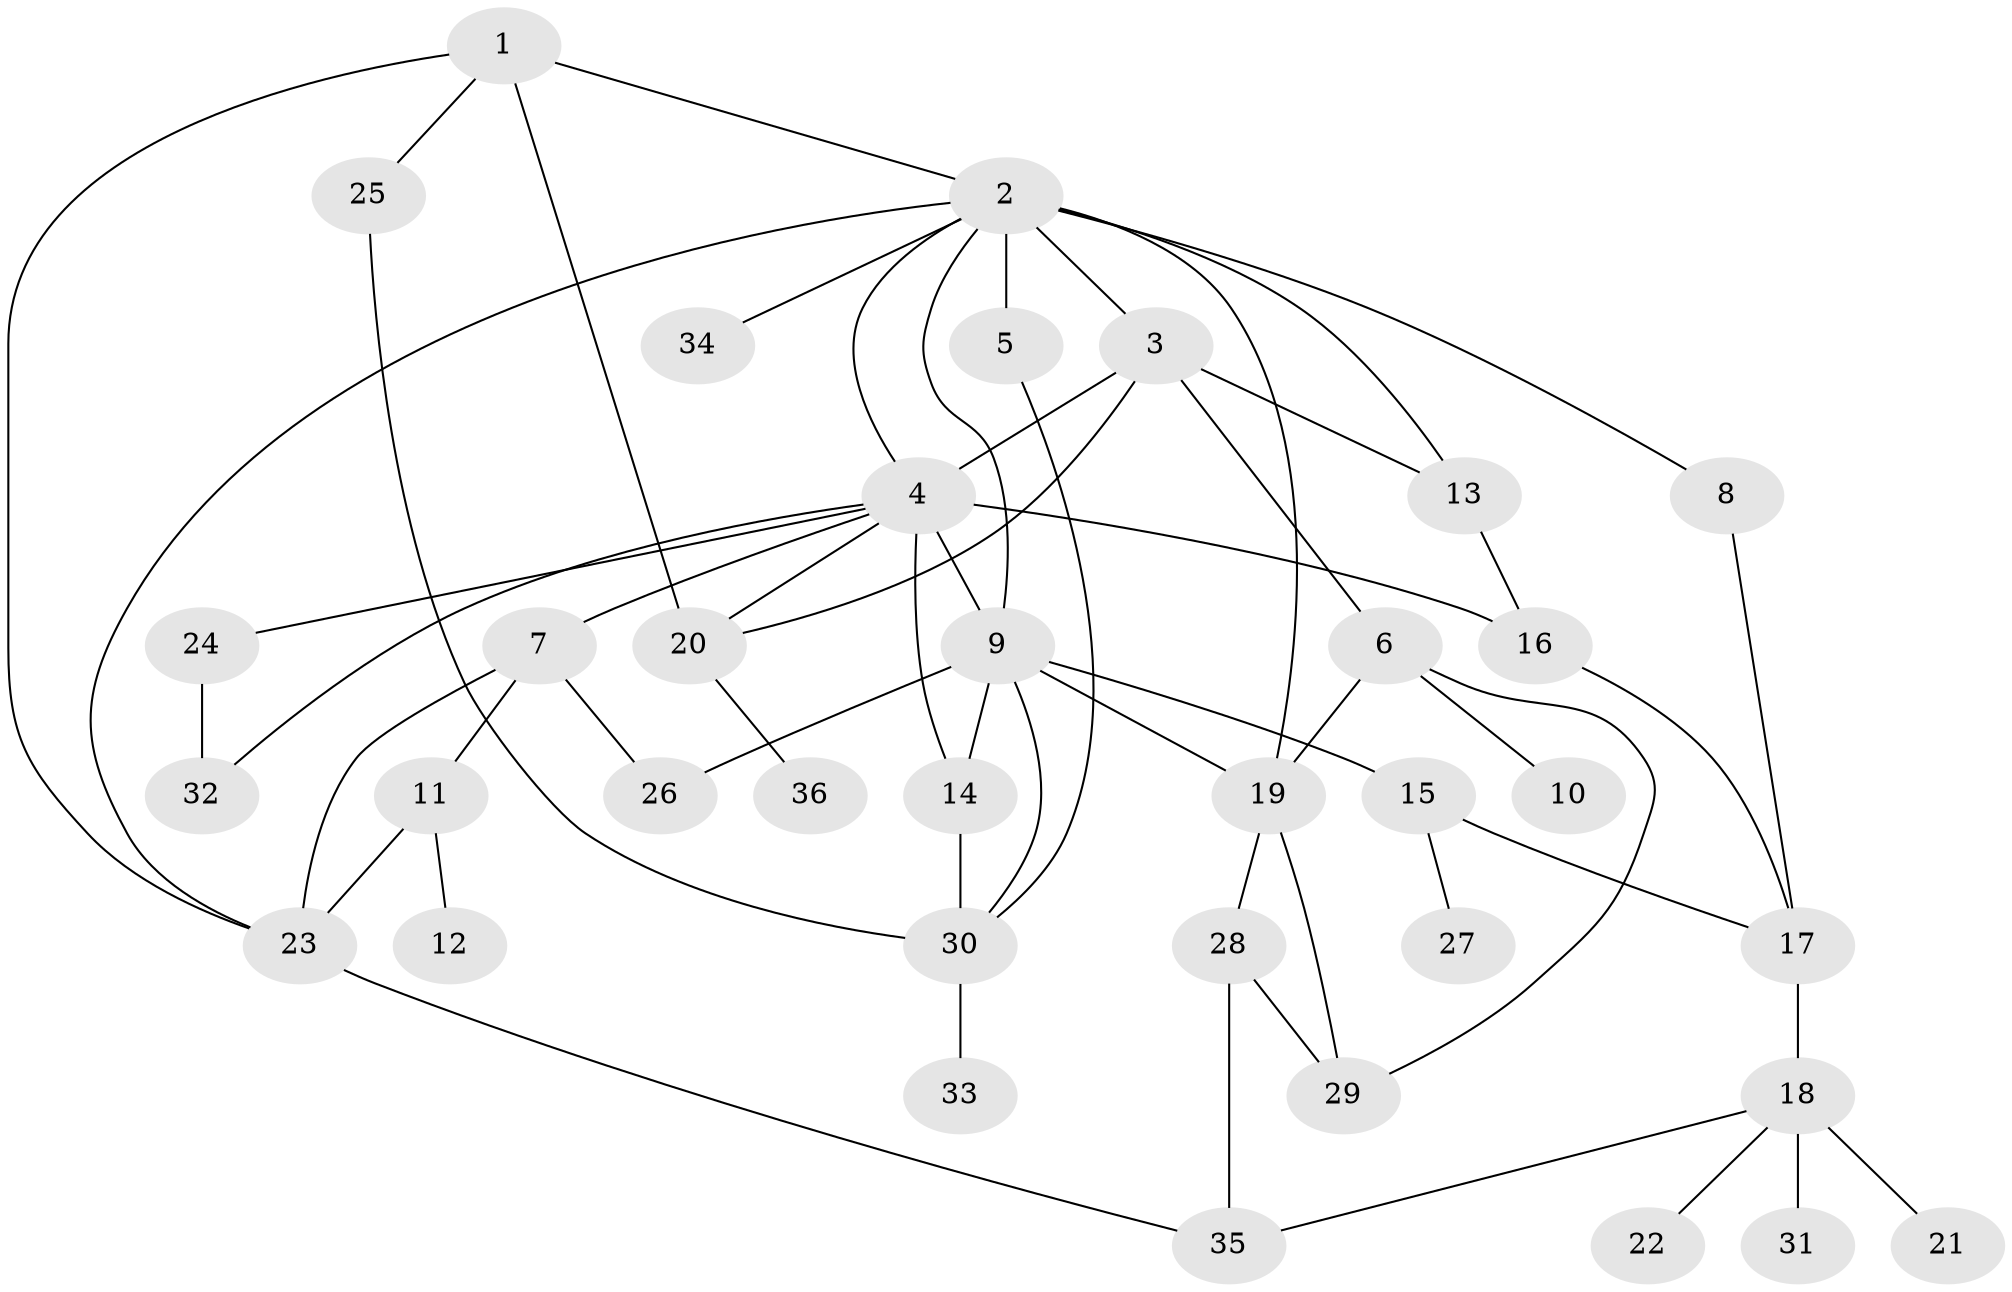 // original degree distribution, {1: 0.5508474576271186, 9: 0.01694915254237288, 15: 0.00847457627118644, 5: 0.03389830508474576, 21: 0.00847457627118644, 2: 0.211864406779661, 7: 0.01694915254237288, 8: 0.00847457627118644, 3: 0.0847457627118644, 11: 0.00847457627118644, 4: 0.025423728813559324, 6: 0.01694915254237288, 10: 0.00847457627118644}
// Generated by graph-tools (version 1.1) at 2025/50/03/04/25 22:50:40]
// undirected, 36 vertices, 58 edges
graph export_dot {
  node [color=gray90,style=filled];
  1;
  2;
  3;
  4;
  5;
  6;
  7;
  8;
  9;
  10;
  11;
  12;
  13;
  14;
  15;
  16;
  17;
  18;
  19;
  20;
  21;
  22;
  23;
  24;
  25;
  26;
  27;
  28;
  29;
  30;
  31;
  32;
  33;
  34;
  35;
  36;
  1 -- 2 [weight=1.0];
  1 -- 20 [weight=5.0];
  1 -- 23 [weight=1.0];
  1 -- 25 [weight=1.0];
  2 -- 3 [weight=1.0];
  2 -- 4 [weight=1.0];
  2 -- 5 [weight=1.0];
  2 -- 8 [weight=1.0];
  2 -- 9 [weight=1.0];
  2 -- 13 [weight=1.0];
  2 -- 19 [weight=2.0];
  2 -- 23 [weight=1.0];
  2 -- 34 [weight=1.0];
  3 -- 4 [weight=11.0];
  3 -- 6 [weight=1.0];
  3 -- 13 [weight=1.0];
  3 -- 20 [weight=1.0];
  4 -- 7 [weight=1.0];
  4 -- 9 [weight=1.0];
  4 -- 14 [weight=1.0];
  4 -- 16 [weight=1.0];
  4 -- 20 [weight=1.0];
  4 -- 24 [weight=1.0];
  4 -- 32 [weight=2.0];
  5 -- 30 [weight=1.0];
  6 -- 10 [weight=1.0];
  6 -- 19 [weight=1.0];
  6 -- 29 [weight=1.0];
  7 -- 11 [weight=1.0];
  7 -- 23 [weight=1.0];
  7 -- 26 [weight=1.0];
  8 -- 17 [weight=1.0];
  9 -- 14 [weight=1.0];
  9 -- 15 [weight=1.0];
  9 -- 19 [weight=1.0];
  9 -- 26 [weight=4.0];
  9 -- 30 [weight=1.0];
  11 -- 12 [weight=1.0];
  11 -- 23 [weight=1.0];
  13 -- 16 [weight=1.0];
  14 -- 30 [weight=4.0];
  15 -- 17 [weight=1.0];
  15 -- 27 [weight=1.0];
  16 -- 17 [weight=1.0];
  17 -- 18 [weight=2.0];
  18 -- 21 [weight=1.0];
  18 -- 22 [weight=1.0];
  18 -- 31 [weight=1.0];
  18 -- 35 [weight=1.0];
  19 -- 28 [weight=1.0];
  19 -- 29 [weight=1.0];
  20 -- 36 [weight=1.0];
  23 -- 35 [weight=1.0];
  24 -- 32 [weight=2.0];
  25 -- 30 [weight=1.0];
  28 -- 29 [weight=1.0];
  28 -- 35 [weight=2.0];
  30 -- 33 [weight=1.0];
}
